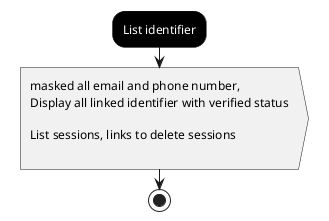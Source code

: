 @startuml
  #000:<color:#FFF>List identifier</color>;
  :masked all email and phone number,
  Display all linked identifier with verified status

  List sessions, links to delete sessions
  >
  stop
@enduml